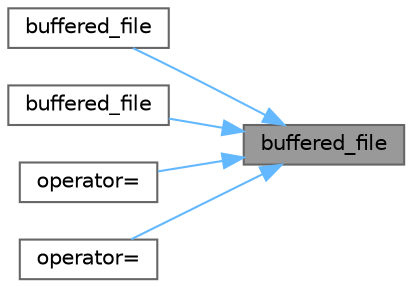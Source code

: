 digraph "buffered_file"
{
 // LATEX_PDF_SIZE
  bgcolor="transparent";
  edge [fontname=Helvetica,fontsize=10,labelfontname=Helvetica,labelfontsize=10];
  node [fontname=Helvetica,fontsize=10,shape=box,height=0.2,width=0.4];
  rankdir="RL";
  Node1 [id="Node000001",label="buffered_file",height=0.2,width=0.4,color="gray40", fillcolor="grey60", style="filled", fontcolor="black",tooltip=" "];
  Node1 -> Node2 [id="edge1_Node000001_Node000002",dir="back",color="steelblue1",style="solid",tooltip=" "];
  Node2 [id="Node000002",label="buffered_file",height=0.2,width=0.4,color="grey40", fillcolor="white", style="filled",URL="$classbuffered__file.html#a9e020e433b58b2b92e1889fd5ffa2f97",tooltip=" "];
  Node1 -> Node3 [id="edge2_Node000001_Node000003",dir="back",color="steelblue1",style="solid",tooltip=" "];
  Node3 [id="Node000003",label="buffered_file",height=0.2,width=0.4,color="grey40", fillcolor="white", style="filled",URL="$classbuffered__file.html#ac7c5fa068b9a0fc6e82a212baaa633c3",tooltip=" "];
  Node1 -> Node4 [id="edge3_Node000001_Node000004",dir="back",color="steelblue1",style="solid",tooltip=" "];
  Node4 [id="Node000004",label="operator=",height=0.2,width=0.4,color="grey40", fillcolor="white", style="filled",URL="$classbuffered__file.html#aff857cfa36821ce79b2771a4b4f243a6",tooltip=" "];
  Node1 -> Node5 [id="edge4_Node000001_Node000005",dir="back",color="steelblue1",style="solid",tooltip=" "];
  Node5 [id="Node000005",label="operator=",height=0.2,width=0.4,color="grey40", fillcolor="white", style="filled",URL="$classbuffered__file.html#a880a21f90e5bbf0a6ac69259731499fa",tooltip=" "];
}
